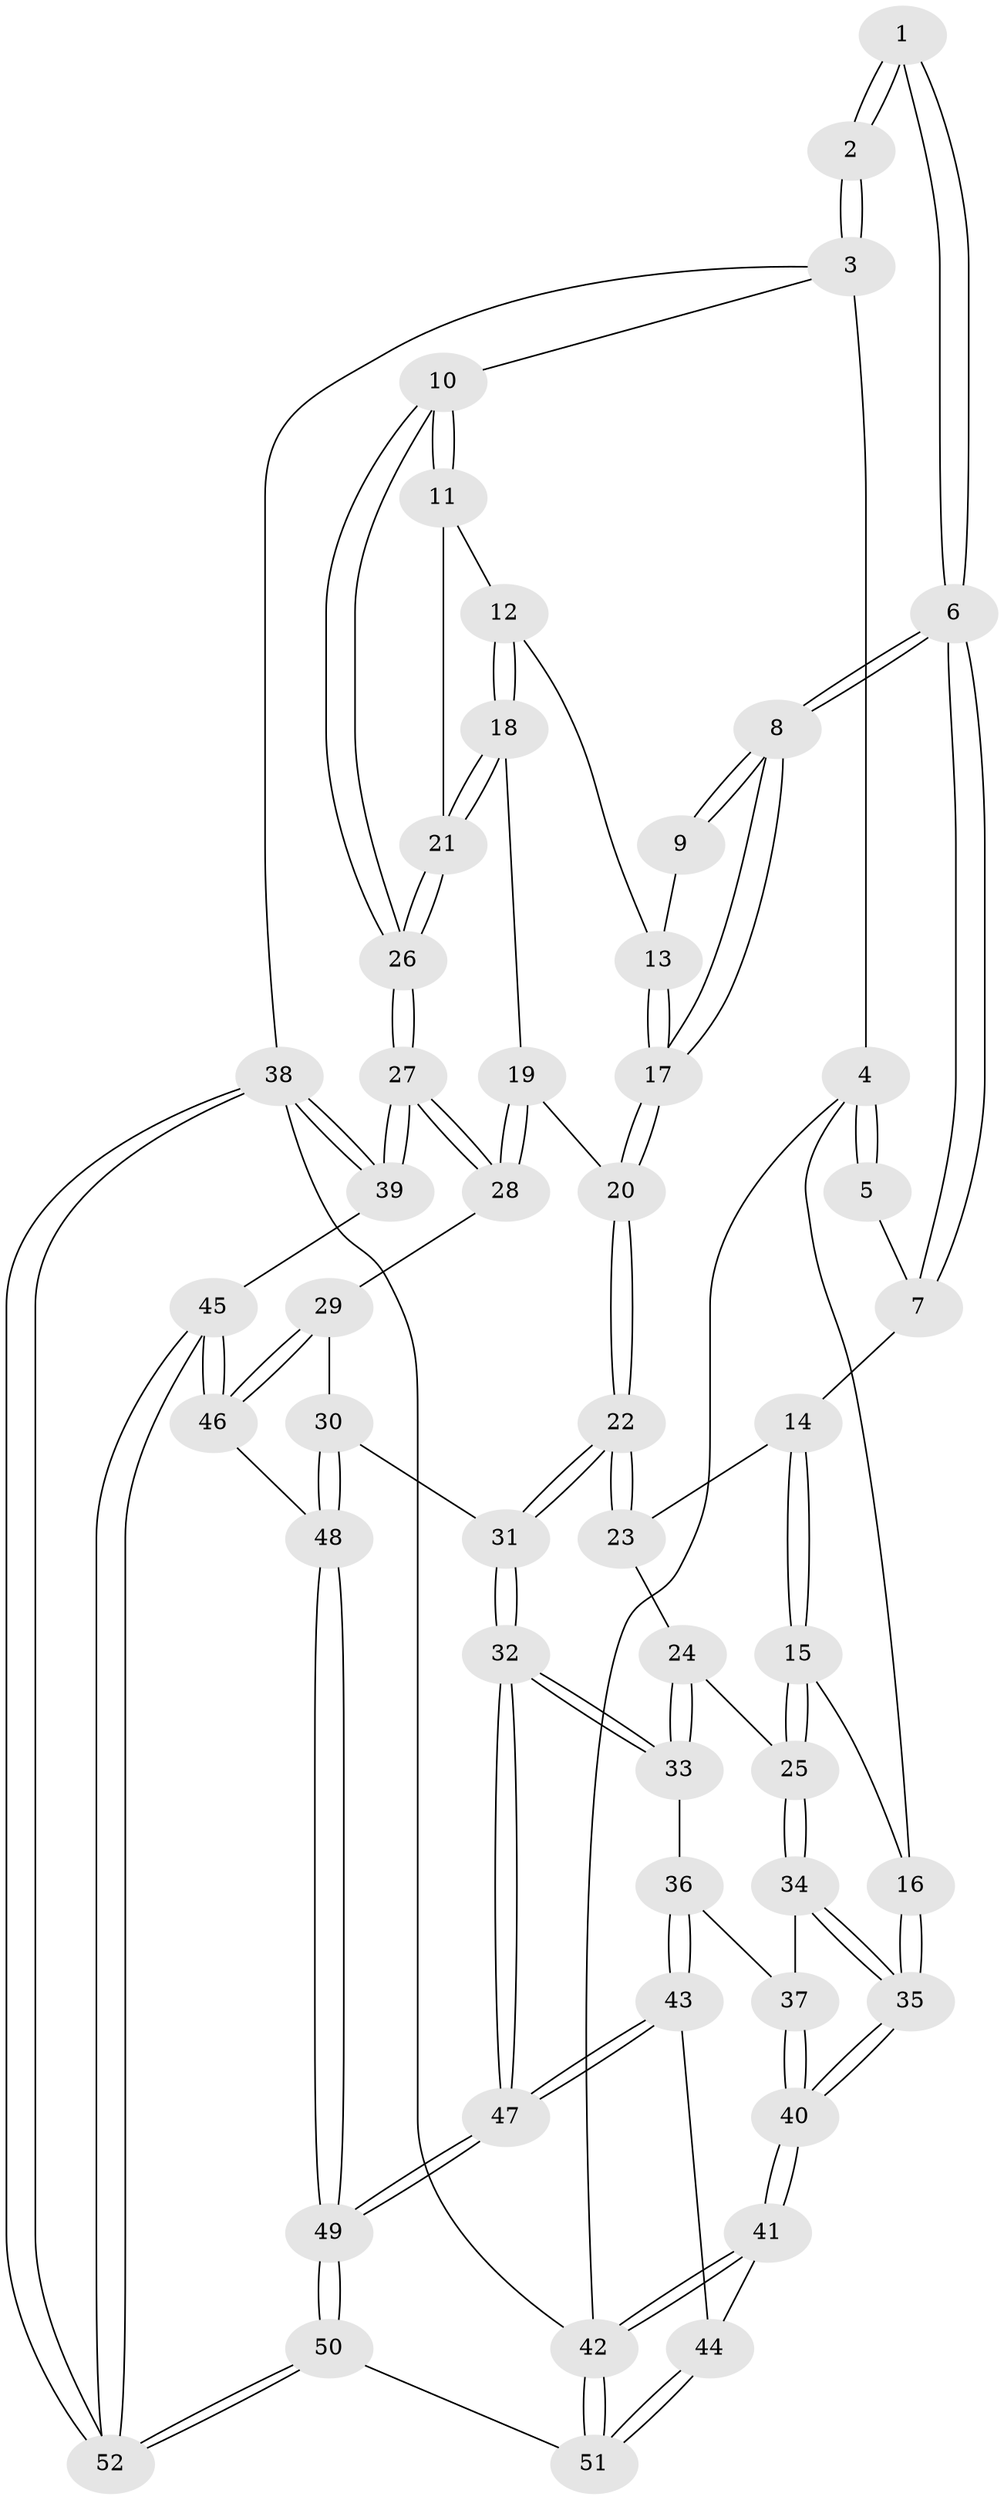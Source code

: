 // Generated by graph-tools (version 1.1) at 2025/16/03/09/25 04:16:57]
// undirected, 52 vertices, 127 edges
graph export_dot {
graph [start="1"]
  node [color=gray90,style=filled];
  1 [pos="+0.7767728523770746+0"];
  2 [pos="+1+0"];
  3 [pos="+1+0"];
  4 [pos="+0+0"];
  5 [pos="+0.39917596107395664+0"];
  6 [pos="+0.633057905943667+0.16715826353348703"];
  7 [pos="+0.40729609747280926+0"];
  8 [pos="+0.6440055128474599+0.1836276138854785"];
  9 [pos="+1+0"];
  10 [pos="+1+0.04312366917377194"];
  11 [pos="+0.8987763640564791+0.1806818811233726"];
  12 [pos="+0.8690786033895582+0.14733079697836246"];
  13 [pos="+0.8478843446343065+0.11968555359218984"];
  14 [pos="+0.3524888131335053+0.08343514307868559"];
  15 [pos="+0.14664549612382066+0.1902671522532893"];
  16 [pos="+0+0.04811159206282468"];
  17 [pos="+0.6686062197152489+0.2376288050541169"];
  18 [pos="+0.8504511266001483+0.2913690053896247"];
  19 [pos="+0.7738530317331102+0.28243027034456236"];
  20 [pos="+0.6685659170580692+0.238322242529964"];
  21 [pos="+0.9631118260965773+0.31323843954484476"];
  22 [pos="+0.6193968470809266+0.3176576836047073"];
  23 [pos="+0.38922021667675816+0.21837994578617032"];
  24 [pos="+0.3439864884730217+0.34405391762732096"];
  25 [pos="+0.19977812552665913+0.3418336615348739"];
  26 [pos="+1+0.4222025499737133"];
  27 [pos="+1+0.5849367589361419"];
  28 [pos="+0.8945040030740578+0.5716403956739183"];
  29 [pos="+0.7368554994716876+0.5828630599741269"];
  30 [pos="+0.5837595559859345+0.5462376726147207"];
  31 [pos="+0.5666209359014382+0.5420099243820967"];
  32 [pos="+0.5546469121045927+0.5481215461227961"];
  33 [pos="+0.5211861812850996+0.54139539044396"];
  34 [pos="+0.16040626212145948+0.4249976512082799"];
  35 [pos="+0+0.4958260058117016"];
  36 [pos="+0.29867941795327774+0.588818036072682"];
  37 [pos="+0.26091901667632944+0.5640965422438644"];
  38 [pos="+1+1"];
  39 [pos="+1+0.6062590140326914"];
  40 [pos="+0+0.6847439901938843"];
  41 [pos="+0+0.6864307488030703"];
  42 [pos="+0+1"];
  43 [pos="+0.25528908141723355+0.6886079425899428"];
  44 [pos="+0.23823772342865832+0.7130730659649169"];
  45 [pos="+0.7897474474031595+0.9129294425776007"];
  46 [pos="+0.7605202618501716+0.8937440036589462"];
  47 [pos="+0.5048237210704106+0.8579666596419712"];
  48 [pos="+0.7363462465950025+0.8914887941087215"];
  49 [pos="+0.5040442553440163+0.8734172014177375"];
  50 [pos="+0.3369457748989309+1"];
  51 [pos="+0.2481443038113563+1"];
  52 [pos="+0.9100005538995478+1"];
  1 -- 2;
  1 -- 2;
  1 -- 6;
  1 -- 6;
  2 -- 3;
  2 -- 3;
  3 -- 4;
  3 -- 10;
  3 -- 38;
  4 -- 5;
  4 -- 5;
  4 -- 16;
  4 -- 42;
  5 -- 7;
  6 -- 7;
  6 -- 7;
  6 -- 8;
  6 -- 8;
  7 -- 14;
  8 -- 9;
  8 -- 9;
  8 -- 17;
  8 -- 17;
  9 -- 13;
  10 -- 11;
  10 -- 11;
  10 -- 26;
  10 -- 26;
  11 -- 12;
  11 -- 21;
  12 -- 13;
  12 -- 18;
  12 -- 18;
  13 -- 17;
  13 -- 17;
  14 -- 15;
  14 -- 15;
  14 -- 23;
  15 -- 16;
  15 -- 25;
  15 -- 25;
  16 -- 35;
  16 -- 35;
  17 -- 20;
  17 -- 20;
  18 -- 19;
  18 -- 21;
  18 -- 21;
  19 -- 20;
  19 -- 28;
  19 -- 28;
  20 -- 22;
  20 -- 22;
  21 -- 26;
  21 -- 26;
  22 -- 23;
  22 -- 23;
  22 -- 31;
  22 -- 31;
  23 -- 24;
  24 -- 25;
  24 -- 33;
  24 -- 33;
  25 -- 34;
  25 -- 34;
  26 -- 27;
  26 -- 27;
  27 -- 28;
  27 -- 28;
  27 -- 39;
  27 -- 39;
  28 -- 29;
  29 -- 30;
  29 -- 46;
  29 -- 46;
  30 -- 31;
  30 -- 48;
  30 -- 48;
  31 -- 32;
  31 -- 32;
  32 -- 33;
  32 -- 33;
  32 -- 47;
  32 -- 47;
  33 -- 36;
  34 -- 35;
  34 -- 35;
  34 -- 37;
  35 -- 40;
  35 -- 40;
  36 -- 37;
  36 -- 43;
  36 -- 43;
  37 -- 40;
  37 -- 40;
  38 -- 39;
  38 -- 39;
  38 -- 52;
  38 -- 52;
  38 -- 42;
  39 -- 45;
  40 -- 41;
  40 -- 41;
  41 -- 42;
  41 -- 42;
  41 -- 44;
  42 -- 51;
  42 -- 51;
  43 -- 44;
  43 -- 47;
  43 -- 47;
  44 -- 51;
  44 -- 51;
  45 -- 46;
  45 -- 46;
  45 -- 52;
  45 -- 52;
  46 -- 48;
  47 -- 49;
  47 -- 49;
  48 -- 49;
  48 -- 49;
  49 -- 50;
  49 -- 50;
  50 -- 51;
  50 -- 52;
  50 -- 52;
}
